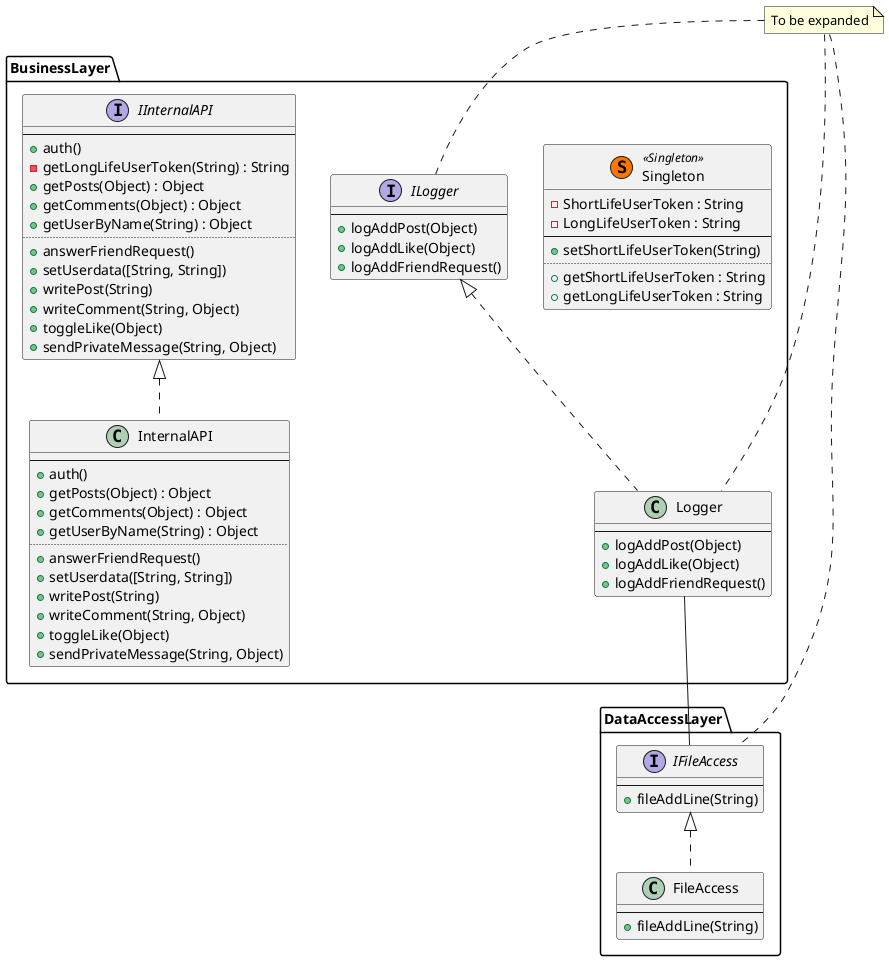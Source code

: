 @startuml
package BusinessLayer <<Folder>> {
  class Singleton << (S,#FF7700) Singleton >> {
    - ShortLifeUserToken : String
    - LongLifeUserToken : String
    --
    + setShortLifeUserToken(String)
    ..
    + getShortLifeUserToken : String
    + getLongLifeUserToken : String
  }

  interface IInternalAPI {
    --
    + auth()
    - getLongLifeUserToken(String) : String
    + getPosts(Object) : Object
    + getComments(Object) : Object
    + getUserByName(String) : Object
    ..
    + answerFriendRequest()
    + setUserdata([String, String])
    + writePost(String)
    + writeComment(String, Object)
    + toggleLike(Object)
    + sendPrivateMessage(String, Object)
  }

  class InternalAPI {
    --
    + auth()
    + getPosts(Object) : Object
    + getComments(Object) : Object
    + getUserByName(String) : Object
    ..
    + answerFriendRequest()
    + setUserdata([String, String])
    + writePost(String)
    + writeComment(String, Object)
    + toggleLike(Object)
    + sendPrivateMessage(String, Object)
  }

  interface ILogger {
    --
    + logAddPost(Object)
    + logAddLike(Object)
    + logAddFriendRequest()
  }

  class Logger {
    --
    + logAddPost(Object)
    + logAddLike(Object)
    + logAddFriendRequest()
  }
}
package DataAccessLayer <<Folder>> {
  interface IFileAccess {
    --
    + fileAddLine(String)
  }

  class FileAccess {
    --
    + fileAddLine(String)
  }
}

IInternalAPI <|.. InternalAPI
ILogger <|.. Logger
IFileAccess <|.. FileAccess

Logger -- IFileAccess

note "To be expanded" as TODO

TODO .. ILogger
TODO .. Logger
TODO .. IFileAccess

@enduml

